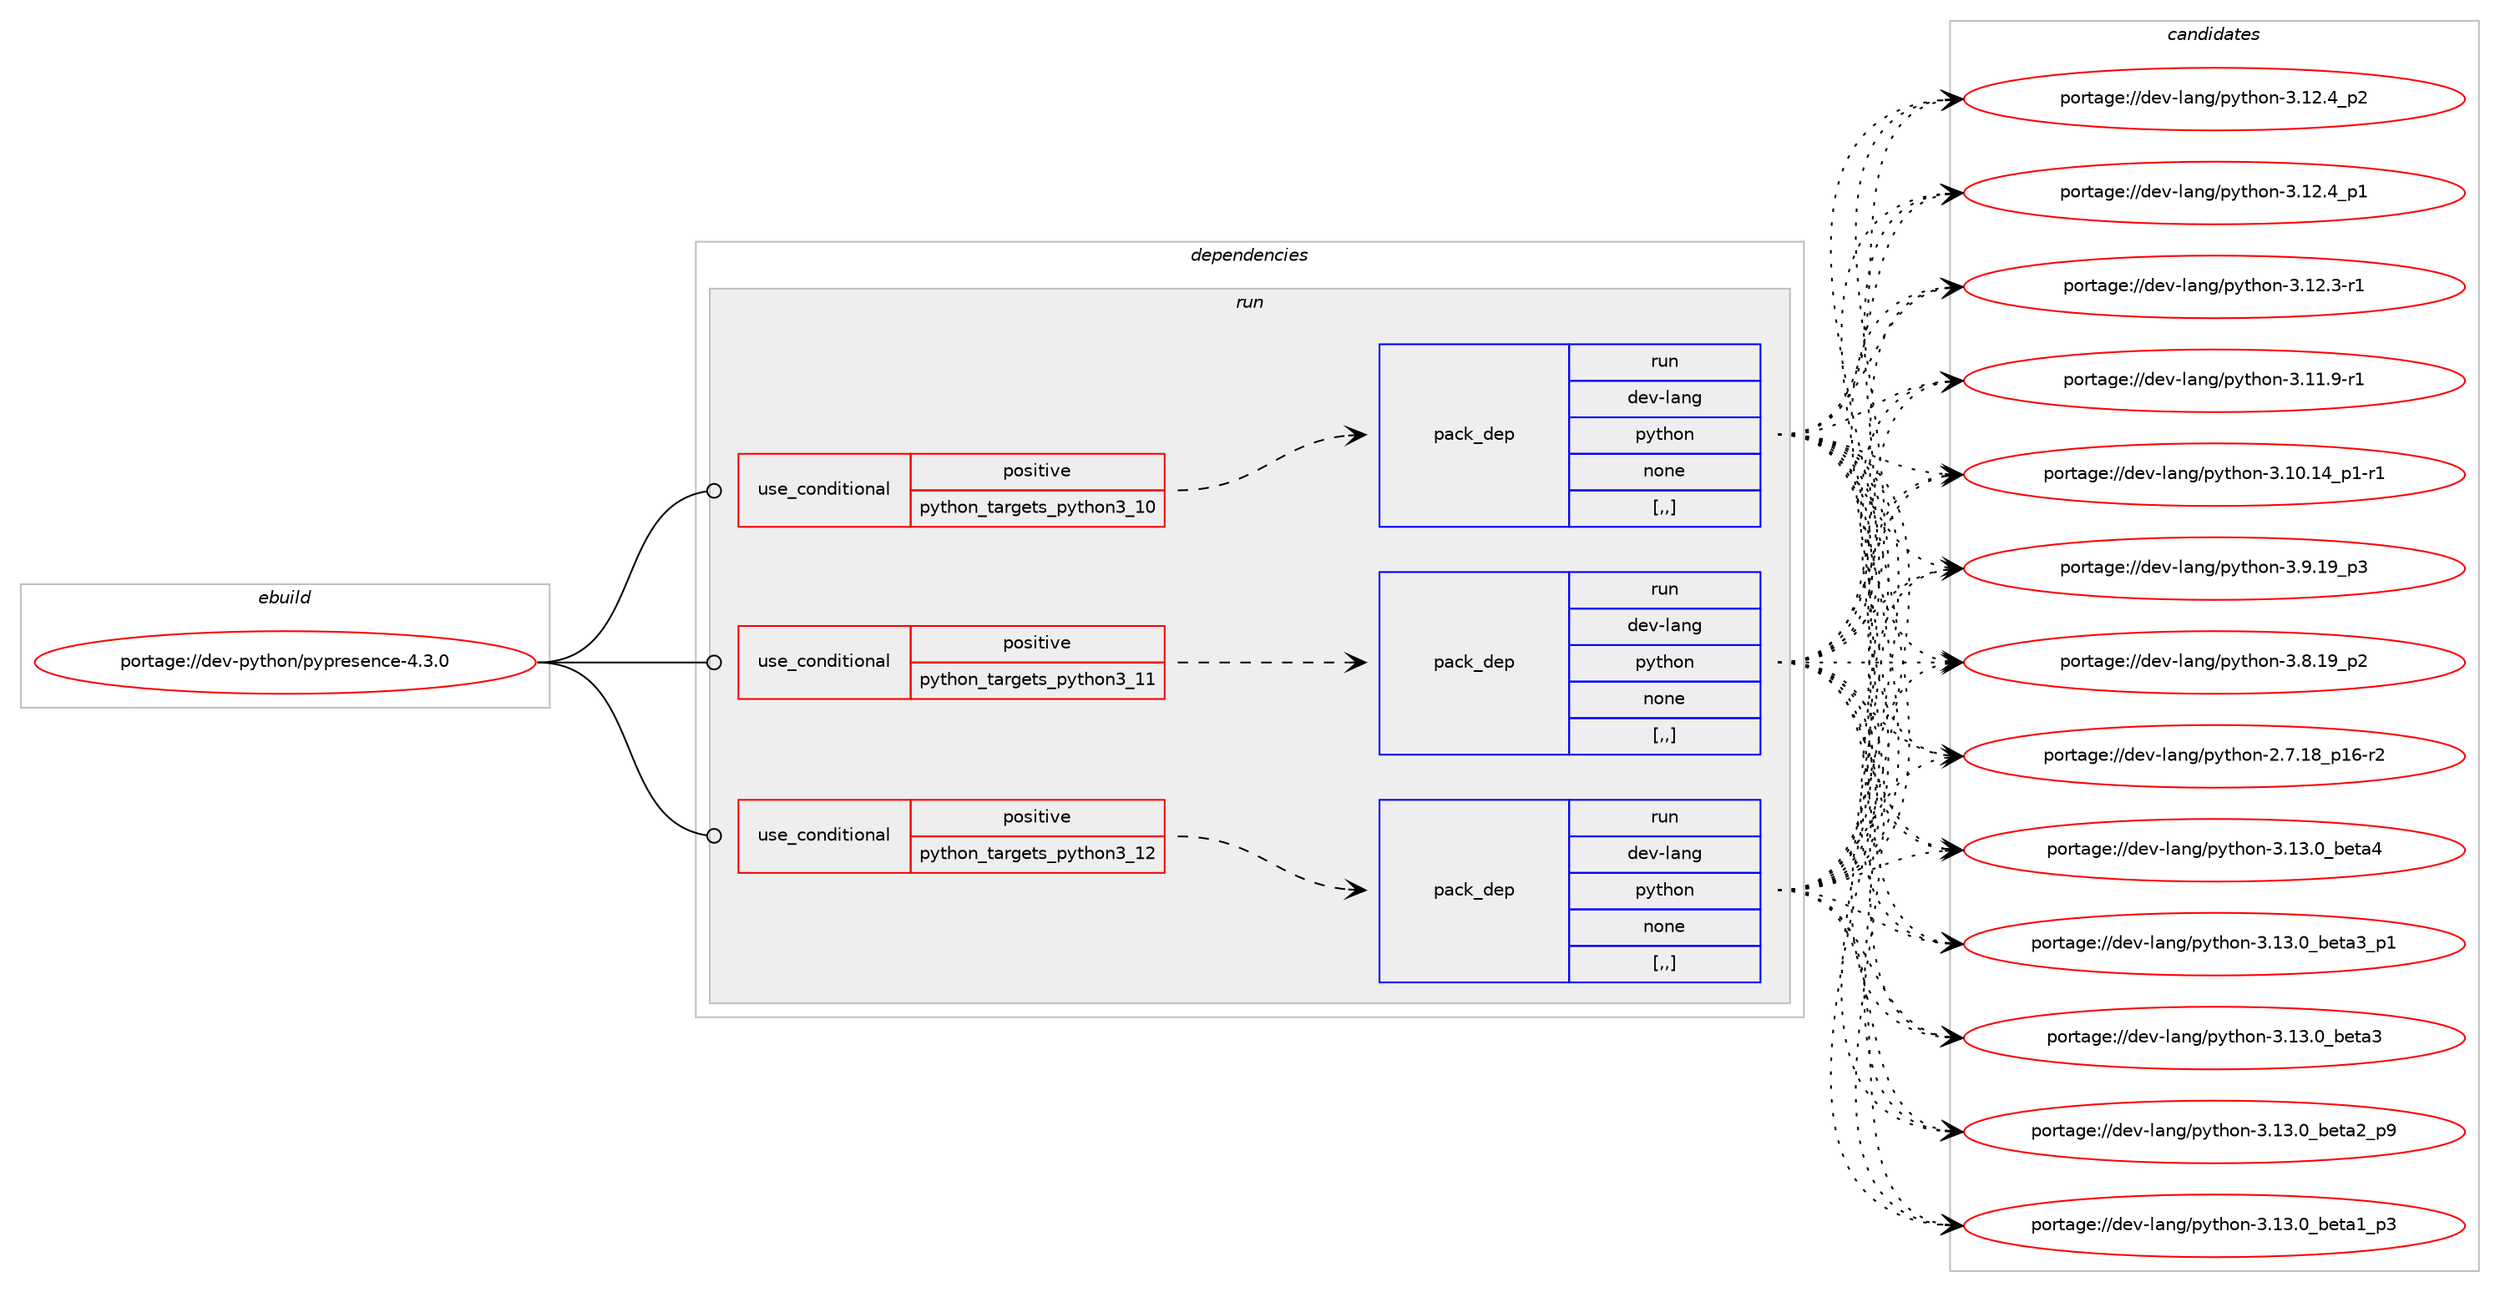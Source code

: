 digraph prolog {

# *************
# Graph options
# *************

newrank=true;
concentrate=true;
compound=true;
graph [rankdir=LR,fontname=Helvetica,fontsize=10,ranksep=1.5];#, ranksep=2.5, nodesep=0.2];
edge  [arrowhead=vee];
node  [fontname=Helvetica,fontsize=10];

# **********
# The ebuild
# **********

subgraph cluster_leftcol {
color=gray;
label=<<i>ebuild</i>>;
id [label="portage://dev-python/pypresence-4.3.0", color=red, width=4, href="../dev-python/pypresence-4.3.0.svg"];
}

# ****************
# The dependencies
# ****************

subgraph cluster_midcol {
color=gray;
label=<<i>dependencies</i>>;
subgraph cluster_compile {
fillcolor="#eeeeee";
style=filled;
label=<<i>compile</i>>;
}
subgraph cluster_compileandrun {
fillcolor="#eeeeee";
style=filled;
label=<<i>compile and run</i>>;
}
subgraph cluster_run {
fillcolor="#eeeeee";
style=filled;
label=<<i>run</i>>;
subgraph cond37430 {
dependency157934 [label=<<TABLE BORDER="0" CELLBORDER="1" CELLSPACING="0" CELLPADDING="4"><TR><TD ROWSPAN="3" CELLPADDING="10">use_conditional</TD></TR><TR><TD>positive</TD></TR><TR><TD>python_targets_python3_10</TD></TR></TABLE>>, shape=none, color=red];
subgraph pack119246 {
dependency157935 [label=<<TABLE BORDER="0" CELLBORDER="1" CELLSPACING="0" CELLPADDING="4" WIDTH="220"><TR><TD ROWSPAN="6" CELLPADDING="30">pack_dep</TD></TR><TR><TD WIDTH="110">run</TD></TR><TR><TD>dev-lang</TD></TR><TR><TD>python</TD></TR><TR><TD>none</TD></TR><TR><TD>[,,]</TD></TR></TABLE>>, shape=none, color=blue];
}
dependency157934:e -> dependency157935:w [weight=20,style="dashed",arrowhead="vee"];
}
id:e -> dependency157934:w [weight=20,style="solid",arrowhead="odot"];
subgraph cond37431 {
dependency157936 [label=<<TABLE BORDER="0" CELLBORDER="1" CELLSPACING="0" CELLPADDING="4"><TR><TD ROWSPAN="3" CELLPADDING="10">use_conditional</TD></TR><TR><TD>positive</TD></TR><TR><TD>python_targets_python3_11</TD></TR></TABLE>>, shape=none, color=red];
subgraph pack119247 {
dependency157937 [label=<<TABLE BORDER="0" CELLBORDER="1" CELLSPACING="0" CELLPADDING="4" WIDTH="220"><TR><TD ROWSPAN="6" CELLPADDING="30">pack_dep</TD></TR><TR><TD WIDTH="110">run</TD></TR><TR><TD>dev-lang</TD></TR><TR><TD>python</TD></TR><TR><TD>none</TD></TR><TR><TD>[,,]</TD></TR></TABLE>>, shape=none, color=blue];
}
dependency157936:e -> dependency157937:w [weight=20,style="dashed",arrowhead="vee"];
}
id:e -> dependency157936:w [weight=20,style="solid",arrowhead="odot"];
subgraph cond37432 {
dependency157938 [label=<<TABLE BORDER="0" CELLBORDER="1" CELLSPACING="0" CELLPADDING="4"><TR><TD ROWSPAN="3" CELLPADDING="10">use_conditional</TD></TR><TR><TD>positive</TD></TR><TR><TD>python_targets_python3_12</TD></TR></TABLE>>, shape=none, color=red];
subgraph pack119248 {
dependency157939 [label=<<TABLE BORDER="0" CELLBORDER="1" CELLSPACING="0" CELLPADDING="4" WIDTH="220"><TR><TD ROWSPAN="6" CELLPADDING="30">pack_dep</TD></TR><TR><TD WIDTH="110">run</TD></TR><TR><TD>dev-lang</TD></TR><TR><TD>python</TD></TR><TR><TD>none</TD></TR><TR><TD>[,,]</TD></TR></TABLE>>, shape=none, color=blue];
}
dependency157938:e -> dependency157939:w [weight=20,style="dashed",arrowhead="vee"];
}
id:e -> dependency157938:w [weight=20,style="solid",arrowhead="odot"];
}
}

# **************
# The candidates
# **************

subgraph cluster_choices {
rank=same;
color=gray;
label=<<i>candidates</i>>;

subgraph choice119246 {
color=black;
nodesep=1;
choice1001011184510897110103471121211161041111104551464951464895981011169752 [label="portage://dev-lang/python-3.13.0_beta4", color=red, width=4,href="../dev-lang/python-3.13.0_beta4.svg"];
choice10010111845108971101034711212111610411111045514649514648959810111697519511249 [label="portage://dev-lang/python-3.13.0_beta3_p1", color=red, width=4,href="../dev-lang/python-3.13.0_beta3_p1.svg"];
choice1001011184510897110103471121211161041111104551464951464895981011169751 [label="portage://dev-lang/python-3.13.0_beta3", color=red, width=4,href="../dev-lang/python-3.13.0_beta3.svg"];
choice10010111845108971101034711212111610411111045514649514648959810111697509511257 [label="portage://dev-lang/python-3.13.0_beta2_p9", color=red, width=4,href="../dev-lang/python-3.13.0_beta2_p9.svg"];
choice10010111845108971101034711212111610411111045514649514648959810111697499511251 [label="portage://dev-lang/python-3.13.0_beta1_p3", color=red, width=4,href="../dev-lang/python-3.13.0_beta1_p3.svg"];
choice100101118451089711010347112121116104111110455146495046529511250 [label="portage://dev-lang/python-3.12.4_p2", color=red, width=4,href="../dev-lang/python-3.12.4_p2.svg"];
choice100101118451089711010347112121116104111110455146495046529511249 [label="portage://dev-lang/python-3.12.4_p1", color=red, width=4,href="../dev-lang/python-3.12.4_p1.svg"];
choice100101118451089711010347112121116104111110455146495046514511449 [label="portage://dev-lang/python-3.12.3-r1", color=red, width=4,href="../dev-lang/python-3.12.3-r1.svg"];
choice100101118451089711010347112121116104111110455146494946574511449 [label="portage://dev-lang/python-3.11.9-r1", color=red, width=4,href="../dev-lang/python-3.11.9-r1.svg"];
choice100101118451089711010347112121116104111110455146494846495295112494511449 [label="portage://dev-lang/python-3.10.14_p1-r1", color=red, width=4,href="../dev-lang/python-3.10.14_p1-r1.svg"];
choice100101118451089711010347112121116104111110455146574649579511251 [label="portage://dev-lang/python-3.9.19_p3", color=red, width=4,href="../dev-lang/python-3.9.19_p3.svg"];
choice100101118451089711010347112121116104111110455146564649579511250 [label="portage://dev-lang/python-3.8.19_p2", color=red, width=4,href="../dev-lang/python-3.8.19_p2.svg"];
choice100101118451089711010347112121116104111110455046554649569511249544511450 [label="portage://dev-lang/python-2.7.18_p16-r2", color=red, width=4,href="../dev-lang/python-2.7.18_p16-r2.svg"];
dependency157935:e -> choice1001011184510897110103471121211161041111104551464951464895981011169752:w [style=dotted,weight="100"];
dependency157935:e -> choice10010111845108971101034711212111610411111045514649514648959810111697519511249:w [style=dotted,weight="100"];
dependency157935:e -> choice1001011184510897110103471121211161041111104551464951464895981011169751:w [style=dotted,weight="100"];
dependency157935:e -> choice10010111845108971101034711212111610411111045514649514648959810111697509511257:w [style=dotted,weight="100"];
dependency157935:e -> choice10010111845108971101034711212111610411111045514649514648959810111697499511251:w [style=dotted,weight="100"];
dependency157935:e -> choice100101118451089711010347112121116104111110455146495046529511250:w [style=dotted,weight="100"];
dependency157935:e -> choice100101118451089711010347112121116104111110455146495046529511249:w [style=dotted,weight="100"];
dependency157935:e -> choice100101118451089711010347112121116104111110455146495046514511449:w [style=dotted,weight="100"];
dependency157935:e -> choice100101118451089711010347112121116104111110455146494946574511449:w [style=dotted,weight="100"];
dependency157935:e -> choice100101118451089711010347112121116104111110455146494846495295112494511449:w [style=dotted,weight="100"];
dependency157935:e -> choice100101118451089711010347112121116104111110455146574649579511251:w [style=dotted,weight="100"];
dependency157935:e -> choice100101118451089711010347112121116104111110455146564649579511250:w [style=dotted,weight="100"];
dependency157935:e -> choice100101118451089711010347112121116104111110455046554649569511249544511450:w [style=dotted,weight="100"];
}
subgraph choice119247 {
color=black;
nodesep=1;
choice1001011184510897110103471121211161041111104551464951464895981011169752 [label="portage://dev-lang/python-3.13.0_beta4", color=red, width=4,href="../dev-lang/python-3.13.0_beta4.svg"];
choice10010111845108971101034711212111610411111045514649514648959810111697519511249 [label="portage://dev-lang/python-3.13.0_beta3_p1", color=red, width=4,href="../dev-lang/python-3.13.0_beta3_p1.svg"];
choice1001011184510897110103471121211161041111104551464951464895981011169751 [label="portage://dev-lang/python-3.13.0_beta3", color=red, width=4,href="../dev-lang/python-3.13.0_beta3.svg"];
choice10010111845108971101034711212111610411111045514649514648959810111697509511257 [label="portage://dev-lang/python-3.13.0_beta2_p9", color=red, width=4,href="../dev-lang/python-3.13.0_beta2_p9.svg"];
choice10010111845108971101034711212111610411111045514649514648959810111697499511251 [label="portage://dev-lang/python-3.13.0_beta1_p3", color=red, width=4,href="../dev-lang/python-3.13.0_beta1_p3.svg"];
choice100101118451089711010347112121116104111110455146495046529511250 [label="portage://dev-lang/python-3.12.4_p2", color=red, width=4,href="../dev-lang/python-3.12.4_p2.svg"];
choice100101118451089711010347112121116104111110455146495046529511249 [label="portage://dev-lang/python-3.12.4_p1", color=red, width=4,href="../dev-lang/python-3.12.4_p1.svg"];
choice100101118451089711010347112121116104111110455146495046514511449 [label="portage://dev-lang/python-3.12.3-r1", color=red, width=4,href="../dev-lang/python-3.12.3-r1.svg"];
choice100101118451089711010347112121116104111110455146494946574511449 [label="portage://dev-lang/python-3.11.9-r1", color=red, width=4,href="../dev-lang/python-3.11.9-r1.svg"];
choice100101118451089711010347112121116104111110455146494846495295112494511449 [label="portage://dev-lang/python-3.10.14_p1-r1", color=red, width=4,href="../dev-lang/python-3.10.14_p1-r1.svg"];
choice100101118451089711010347112121116104111110455146574649579511251 [label="portage://dev-lang/python-3.9.19_p3", color=red, width=4,href="../dev-lang/python-3.9.19_p3.svg"];
choice100101118451089711010347112121116104111110455146564649579511250 [label="portage://dev-lang/python-3.8.19_p2", color=red, width=4,href="../dev-lang/python-3.8.19_p2.svg"];
choice100101118451089711010347112121116104111110455046554649569511249544511450 [label="portage://dev-lang/python-2.7.18_p16-r2", color=red, width=4,href="../dev-lang/python-2.7.18_p16-r2.svg"];
dependency157937:e -> choice1001011184510897110103471121211161041111104551464951464895981011169752:w [style=dotted,weight="100"];
dependency157937:e -> choice10010111845108971101034711212111610411111045514649514648959810111697519511249:w [style=dotted,weight="100"];
dependency157937:e -> choice1001011184510897110103471121211161041111104551464951464895981011169751:w [style=dotted,weight="100"];
dependency157937:e -> choice10010111845108971101034711212111610411111045514649514648959810111697509511257:w [style=dotted,weight="100"];
dependency157937:e -> choice10010111845108971101034711212111610411111045514649514648959810111697499511251:w [style=dotted,weight="100"];
dependency157937:e -> choice100101118451089711010347112121116104111110455146495046529511250:w [style=dotted,weight="100"];
dependency157937:e -> choice100101118451089711010347112121116104111110455146495046529511249:w [style=dotted,weight="100"];
dependency157937:e -> choice100101118451089711010347112121116104111110455146495046514511449:w [style=dotted,weight="100"];
dependency157937:e -> choice100101118451089711010347112121116104111110455146494946574511449:w [style=dotted,weight="100"];
dependency157937:e -> choice100101118451089711010347112121116104111110455146494846495295112494511449:w [style=dotted,weight="100"];
dependency157937:e -> choice100101118451089711010347112121116104111110455146574649579511251:w [style=dotted,weight="100"];
dependency157937:e -> choice100101118451089711010347112121116104111110455146564649579511250:w [style=dotted,weight="100"];
dependency157937:e -> choice100101118451089711010347112121116104111110455046554649569511249544511450:w [style=dotted,weight="100"];
}
subgraph choice119248 {
color=black;
nodesep=1;
choice1001011184510897110103471121211161041111104551464951464895981011169752 [label="portage://dev-lang/python-3.13.0_beta4", color=red, width=4,href="../dev-lang/python-3.13.0_beta4.svg"];
choice10010111845108971101034711212111610411111045514649514648959810111697519511249 [label="portage://dev-lang/python-3.13.0_beta3_p1", color=red, width=4,href="../dev-lang/python-3.13.0_beta3_p1.svg"];
choice1001011184510897110103471121211161041111104551464951464895981011169751 [label="portage://dev-lang/python-3.13.0_beta3", color=red, width=4,href="../dev-lang/python-3.13.0_beta3.svg"];
choice10010111845108971101034711212111610411111045514649514648959810111697509511257 [label="portage://dev-lang/python-3.13.0_beta2_p9", color=red, width=4,href="../dev-lang/python-3.13.0_beta2_p9.svg"];
choice10010111845108971101034711212111610411111045514649514648959810111697499511251 [label="portage://dev-lang/python-3.13.0_beta1_p3", color=red, width=4,href="../dev-lang/python-3.13.0_beta1_p3.svg"];
choice100101118451089711010347112121116104111110455146495046529511250 [label="portage://dev-lang/python-3.12.4_p2", color=red, width=4,href="../dev-lang/python-3.12.4_p2.svg"];
choice100101118451089711010347112121116104111110455146495046529511249 [label="portage://dev-lang/python-3.12.4_p1", color=red, width=4,href="../dev-lang/python-3.12.4_p1.svg"];
choice100101118451089711010347112121116104111110455146495046514511449 [label="portage://dev-lang/python-3.12.3-r1", color=red, width=4,href="../dev-lang/python-3.12.3-r1.svg"];
choice100101118451089711010347112121116104111110455146494946574511449 [label="portage://dev-lang/python-3.11.9-r1", color=red, width=4,href="../dev-lang/python-3.11.9-r1.svg"];
choice100101118451089711010347112121116104111110455146494846495295112494511449 [label="portage://dev-lang/python-3.10.14_p1-r1", color=red, width=4,href="../dev-lang/python-3.10.14_p1-r1.svg"];
choice100101118451089711010347112121116104111110455146574649579511251 [label="portage://dev-lang/python-3.9.19_p3", color=red, width=4,href="../dev-lang/python-3.9.19_p3.svg"];
choice100101118451089711010347112121116104111110455146564649579511250 [label="portage://dev-lang/python-3.8.19_p2", color=red, width=4,href="../dev-lang/python-3.8.19_p2.svg"];
choice100101118451089711010347112121116104111110455046554649569511249544511450 [label="portage://dev-lang/python-2.7.18_p16-r2", color=red, width=4,href="../dev-lang/python-2.7.18_p16-r2.svg"];
dependency157939:e -> choice1001011184510897110103471121211161041111104551464951464895981011169752:w [style=dotted,weight="100"];
dependency157939:e -> choice10010111845108971101034711212111610411111045514649514648959810111697519511249:w [style=dotted,weight="100"];
dependency157939:e -> choice1001011184510897110103471121211161041111104551464951464895981011169751:w [style=dotted,weight="100"];
dependency157939:e -> choice10010111845108971101034711212111610411111045514649514648959810111697509511257:w [style=dotted,weight="100"];
dependency157939:e -> choice10010111845108971101034711212111610411111045514649514648959810111697499511251:w [style=dotted,weight="100"];
dependency157939:e -> choice100101118451089711010347112121116104111110455146495046529511250:w [style=dotted,weight="100"];
dependency157939:e -> choice100101118451089711010347112121116104111110455146495046529511249:w [style=dotted,weight="100"];
dependency157939:e -> choice100101118451089711010347112121116104111110455146495046514511449:w [style=dotted,weight="100"];
dependency157939:e -> choice100101118451089711010347112121116104111110455146494946574511449:w [style=dotted,weight="100"];
dependency157939:e -> choice100101118451089711010347112121116104111110455146494846495295112494511449:w [style=dotted,weight="100"];
dependency157939:e -> choice100101118451089711010347112121116104111110455146574649579511251:w [style=dotted,weight="100"];
dependency157939:e -> choice100101118451089711010347112121116104111110455146564649579511250:w [style=dotted,weight="100"];
dependency157939:e -> choice100101118451089711010347112121116104111110455046554649569511249544511450:w [style=dotted,weight="100"];
}
}

}
